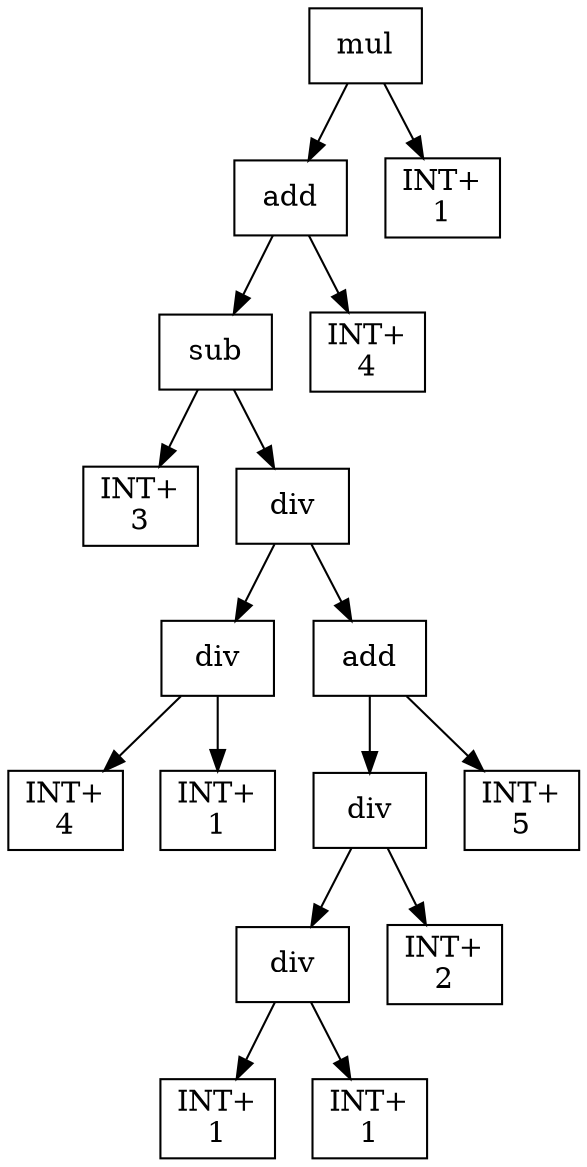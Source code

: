digraph expr {
  node [shape=box];
  n1 [label="mul"];
  n2 [label="add"];
  n3 [label="sub"];
  n4 [label="INT+\n3"];
  n5 [label="div"];
  n6 [label="div"];
  n7 [label="INT+\n4"];
  n8 [label="INT+\n1"];
  n6 -> n7;
  n6 -> n8;
  n9 [label="add"];
  n10 [label="div"];
  n11 [label="div"];
  n12 [label="INT+\n1"];
  n13 [label="INT+\n1"];
  n11 -> n12;
  n11 -> n13;
  n14 [label="INT+\n2"];
  n10 -> n11;
  n10 -> n14;
  n15 [label="INT+\n5"];
  n9 -> n10;
  n9 -> n15;
  n5 -> n6;
  n5 -> n9;
  n3 -> n4;
  n3 -> n5;
  n16 [label="INT+\n4"];
  n2 -> n3;
  n2 -> n16;
  n17 [label="INT+\n1"];
  n1 -> n2;
  n1 -> n17;
}